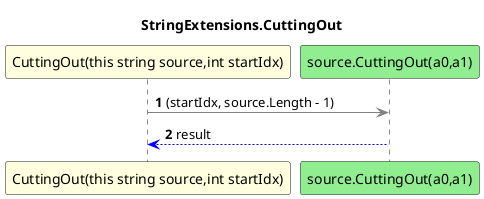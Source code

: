 @startuml StringExtensions.CuttingOut
title StringExtensions.CuttingOut
participant "CuttingOut(this string source,int startIdx)" as CuttingOut_p0_p1 #LightYellow
participant "source.CuttingOut(a0,a1)" as source_CuttingOut_a0_a1 #LightGreen
autonumber
CuttingOut_p0_p1 -[#grey]> source_CuttingOut_a0_a1 : (startIdx, source.Length - 1)
source_CuttingOut_a0_a1 -[#blue]-> CuttingOut_p0_p1 : result
@enduml

